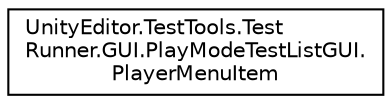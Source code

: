 digraph "Graphical Class Hierarchy"
{
 // LATEX_PDF_SIZE
  edge [fontname="Helvetica",fontsize="10",labelfontname="Helvetica",labelfontsize="10"];
  node [fontname="Helvetica",fontsize="10",shape=record];
  rankdir="LR";
  Node0 [label="UnityEditor.TestTools.Test\lRunner.GUI.PlayModeTestListGUI.\lPlayerMenuItem",height=0.2,width=0.4,color="black", fillcolor="white", style="filled",URL="$struct_unity_editor_1_1_test_tools_1_1_test_runner_1_1_g_u_i_1_1_play_mode_test_list_g_u_i_1_1_player_menu_item.html",tooltip=" "];
}
